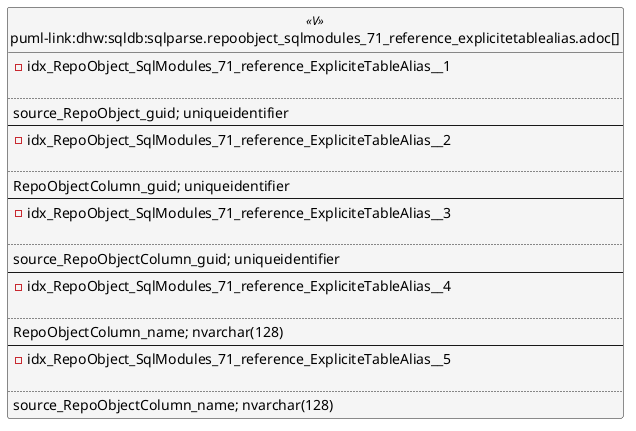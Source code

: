 @startuml
left to right direction
'top to bottom direction
hide circle
'avoide "." issues:
set namespaceSeparator none


skinparam class {
  BackgroundColor White
  BackgroundColor<<FN>> Yellow
  BackgroundColor<<FS>> Yellow
  BackgroundColor<<FT>> LightGray
  BackgroundColor<<IF>> Yellow
  BackgroundColor<<IS>> Yellow
  BackgroundColor<<P>> Aqua
  BackgroundColor<<PC>> Aqua
  BackgroundColor<<SN>> Yellow
  BackgroundColor<<SO>> SlateBlue
  BackgroundColor<<TF>> LightGray
  BackgroundColor<<TR>> Tomato
  BackgroundColor<<U>> White
  BackgroundColor<<V>> WhiteSmoke
  BackgroundColor<<X>> Aqua
  BackgroundColor<<external>> AliceBlue
}


entity "puml-link:dhw:sqldb:sqlparse.repoobject_sqlmodules_71_reference_explicitetablealias.adoc[]" as sqlparse.RepoObject_SqlModules_71_reference_ExpliciteTableAlias << V >> {
- idx_RepoObject_SqlModules_71_reference_ExpliciteTableAlias__1

..
source_RepoObject_guid; uniqueidentifier
--
- idx_RepoObject_SqlModules_71_reference_ExpliciteTableAlias__2

..
RepoObjectColumn_guid; uniqueidentifier
--
- idx_RepoObject_SqlModules_71_reference_ExpliciteTableAlias__3

..
source_RepoObjectColumn_guid; uniqueidentifier
--
- idx_RepoObject_SqlModules_71_reference_ExpliciteTableAlias__4

..
RepoObjectColumn_name; nvarchar(128)
--
- idx_RepoObject_SqlModules_71_reference_ExpliciteTableAlias__5

..
source_RepoObjectColumn_name; nvarchar(128)
}


@enduml

